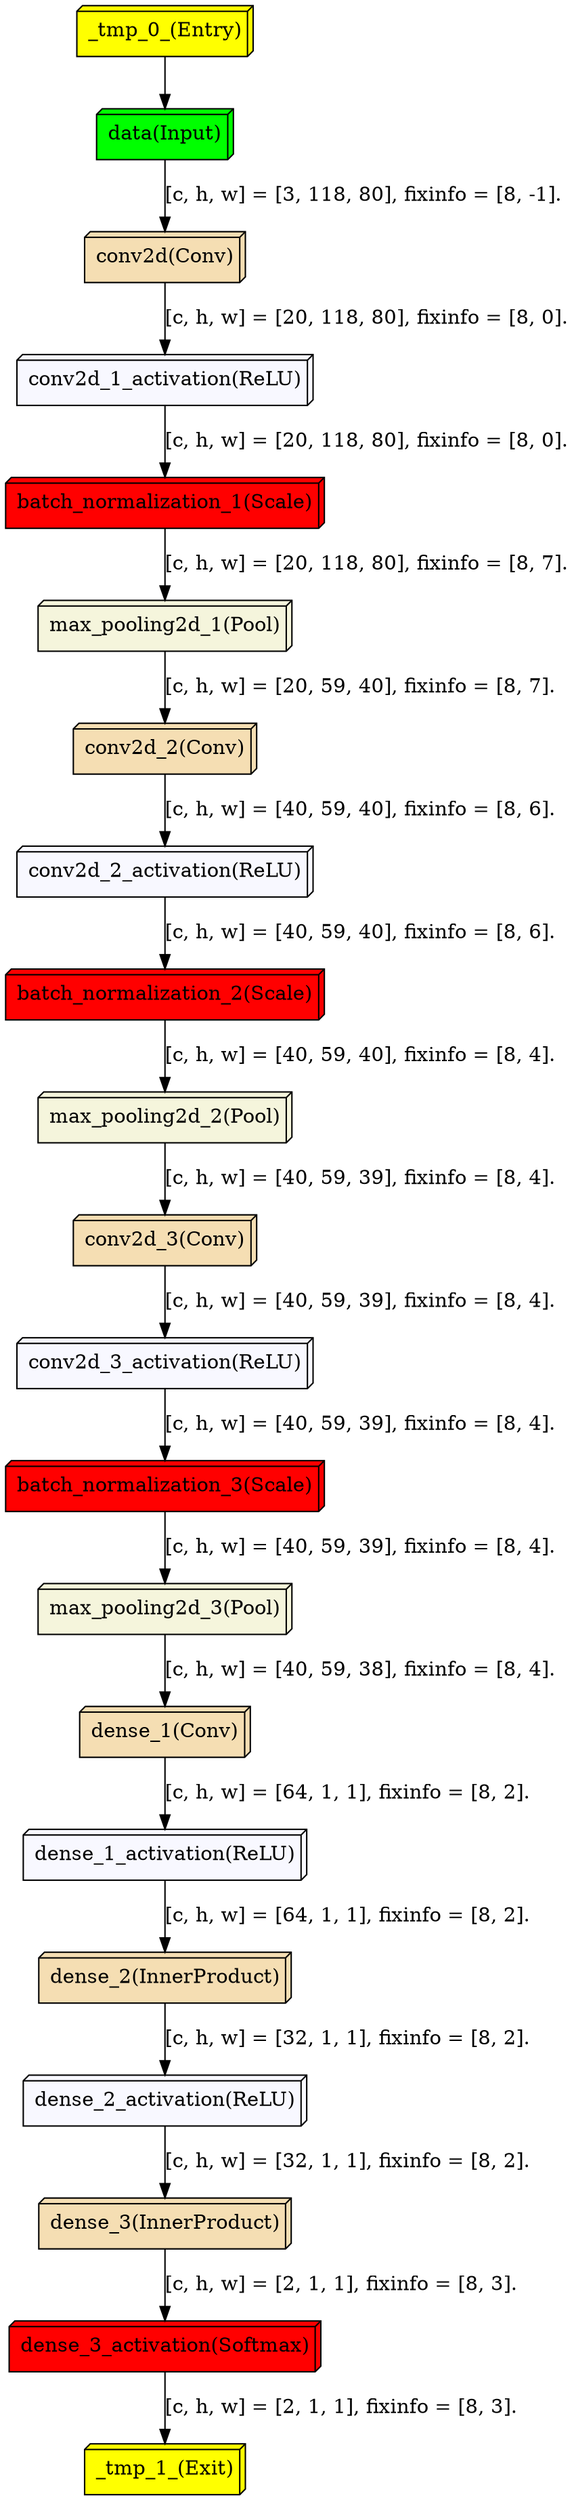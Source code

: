 digraph G {
ordering = out
node [shape = box3d, fontcolor = black, style = filled];
9[label = "conv2d_3(Conv)",fillcolor = wheat]
10[label = "conv2d_3_activation(ReLU)",fillcolor = ghostwhite]
11[label = "batch_normalization_3(Scale)",fillcolor = red]
12[label = "max_pooling2d_3(Pool)",fillcolor = beige]
15[label = "dense_1_activation(ReLU)",fillcolor = ghostwhite]
16[label = "dense_2(InnerProduct)",fillcolor = wheat]
17[label = "dense_2_activation(ReLU)",fillcolor = ghostwhite]
18[label = "dense_3(InnerProduct)",fillcolor = wheat]
19[label = "dense_3_activation(Softmax)",fillcolor = red]
22[label = "dense_1(Conv)",fillcolor = wheat]
20[label = "_tmp_0_(Entry)",fillcolor = yellow]
21[label = "_tmp_1_(Exit)",fillcolor = yellow]
0[label = "data(Input)",fillcolor = green]
1[label = "conv2d(Conv)",fillcolor = wheat]
2[label = "conv2d_1_activation(ReLU)",fillcolor = ghostwhite]
3[label = "batch_normalization_1(Scale)",fillcolor = red]
4[label = "max_pooling2d_1(Pool)",fillcolor = beige]
5[label = "conv2d_2(Conv)",fillcolor = wheat]
6[label = "conv2d_2_activation(ReLU)",fillcolor = ghostwhite]
7[label = "batch_normalization_2(Scale)",fillcolor = red]
8[label = "max_pooling2d_2(Pool)",fillcolor = beige]
9->10[label ="[c, h, w] = [40, 59, 39], fixinfo = [8, 4]."];
10->11[label ="[c, h, w] = [40, 59, 39], fixinfo = [8, 4]."];
11->12[label ="[c, h, w] = [40, 59, 39], fixinfo = [8, 4]."];
12->22[label ="[c, h, w] = [40, 59, 38], fixinfo = [8, 4]."];
15->16[label ="[c, h, w] = [64, 1, 1], fixinfo = [8, 2]."];
16->17[label ="[c, h, w] = [32, 1, 1], fixinfo = [8, 2]."];
17->18[label ="[c, h, w] = [32, 1, 1], fixinfo = [8, 2]."];
18->19[label ="[c, h, w] = [2, 1, 1], fixinfo = [8, 3]."];
19->21[label ="[c, h, w] = [2, 1, 1], fixinfo = [8, 3]."];
22->15[label ="[c, h, w] = [64, 1, 1], fixinfo = [8, 2]."];
20->0
0->1[label ="[c, h, w] = [3, 118, 80], fixinfo = [8, -1]."];
1->2[label ="[c, h, w] = [20, 118, 80], fixinfo = [8, 0]."];
2->3[label ="[c, h, w] = [20, 118, 80], fixinfo = [8, 0]."];
3->4[label ="[c, h, w] = [20, 118, 80], fixinfo = [8, 7]."];
4->5[label ="[c, h, w] = [20, 59, 40], fixinfo = [8, 7]."];
5->6[label ="[c, h, w] = [40, 59, 40], fixinfo = [8, 6]."];
6->7[label ="[c, h, w] = [40, 59, 40], fixinfo = [8, 6]."];
7->8[label ="[c, h, w] = [40, 59, 40], fixinfo = [8, 4]."];
8->9[label ="[c, h, w] = [40, 59, 39], fixinfo = [8, 4]."];
}